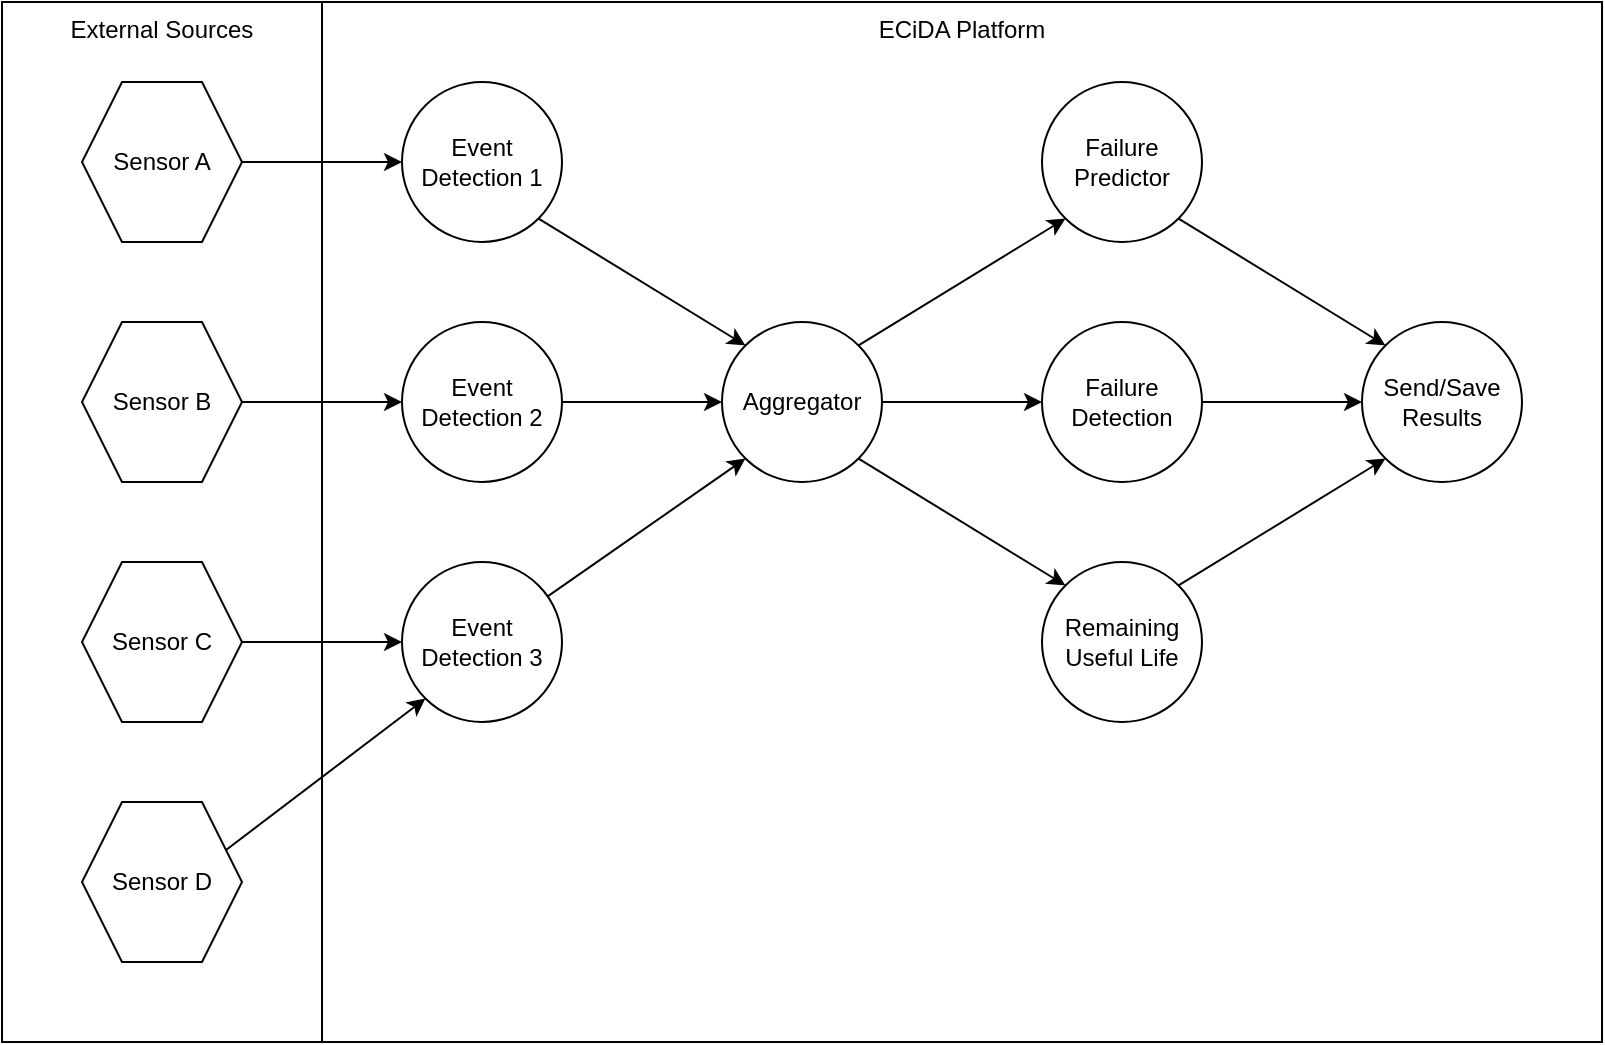 <mxfile version="14.5.1" type="device" pages="5"><diagram id="W7DQTM7HtAHlMGLzyPuZ" name="V1.0"><mxGraphModel dx="1422" dy="822" grid="0" gridSize="10" guides="1" tooltips="1" connect="1" arrows="1" fold="1" page="1" pageScale="1" pageWidth="4681" pageHeight="3300" math="0" shadow="0"><root><mxCell id="0"/><mxCell id="1" parent="0"/><mxCell id="szvrGGRfiwTnXJLn4ozU-38" value="ECiDA Platform" style="rounded=0;whiteSpace=wrap;html=1;fillColor=none;verticalAlign=top;" parent="1" vertex="1"><mxGeometry x="200" y="40" width="640" height="520" as="geometry"/></mxCell><mxCell id="szvrGGRfiwTnXJLn4ozU-15" style="edgeStyle=orthogonalEdgeStyle;rounded=0;orthogonalLoop=1;jettySize=auto;html=1;" parent="1" source="szvrGGRfiwTnXJLn4ozU-7" target="szvrGGRfiwTnXJLn4ozU-11" edge="1"><mxGeometry relative="1" as="geometry"/></mxCell><mxCell id="szvrGGRfiwTnXJLn4ozU-7" value="Sensor A" style="shape=hexagon;perimeter=hexagonPerimeter2;whiteSpace=wrap;html=1;fixedSize=1;" parent="1" vertex="1"><mxGeometry x="80" y="80" width="80" height="80" as="geometry"/></mxCell><mxCell id="szvrGGRfiwTnXJLn4ozU-16" style="edgeStyle=orthogonalEdgeStyle;rounded=0;orthogonalLoop=1;jettySize=auto;html=1;entryX=0;entryY=0.5;entryDx=0;entryDy=0;" parent="1" source="szvrGGRfiwTnXJLn4ozU-8" target="szvrGGRfiwTnXJLn4ozU-12" edge="1"><mxGeometry relative="1" as="geometry"/></mxCell><mxCell id="szvrGGRfiwTnXJLn4ozU-8" value="Sensor B" style="shape=hexagon;perimeter=hexagonPerimeter2;whiteSpace=wrap;html=1;fixedSize=1;" parent="1" vertex="1"><mxGeometry x="80" y="200" width="80" height="80" as="geometry"/></mxCell><mxCell id="szvrGGRfiwTnXJLn4ozU-17" style="edgeStyle=orthogonalEdgeStyle;rounded=0;orthogonalLoop=1;jettySize=auto;html=1;entryX=0;entryY=0.5;entryDx=0;entryDy=0;" parent="1" source="szvrGGRfiwTnXJLn4ozU-9" target="szvrGGRfiwTnXJLn4ozU-13" edge="1"><mxGeometry relative="1" as="geometry"/></mxCell><mxCell id="szvrGGRfiwTnXJLn4ozU-9" value="Sensor C" style="shape=hexagon;perimeter=hexagonPerimeter2;whiteSpace=wrap;html=1;fixedSize=1;" parent="1" vertex="1"><mxGeometry x="80" y="320" width="80" height="80" as="geometry"/></mxCell><mxCell id="szvrGGRfiwTnXJLn4ozU-31" style="edgeStyle=none;rounded=0;orthogonalLoop=1;jettySize=auto;html=1;exitX=1;exitY=0.25;exitDx=0;exitDy=0;entryX=0;entryY=1;entryDx=0;entryDy=0;" parent="1" source="szvrGGRfiwTnXJLn4ozU-10" target="szvrGGRfiwTnXJLn4ozU-13" edge="1"><mxGeometry relative="1" as="geometry"/></mxCell><mxCell id="szvrGGRfiwTnXJLn4ozU-10" value="Sensor D" style="shape=hexagon;perimeter=hexagonPerimeter2;whiteSpace=wrap;html=1;fixedSize=1;" parent="1" vertex="1"><mxGeometry x="80" y="440" width="80" height="80" as="geometry"/></mxCell><mxCell id="szvrGGRfiwTnXJLn4ozU-28" style="edgeStyle=none;rounded=0;orthogonalLoop=1;jettySize=auto;html=1;exitX=1;exitY=1;exitDx=0;exitDy=0;entryX=0;entryY=0;entryDx=0;entryDy=0;" parent="1" source="szvrGGRfiwTnXJLn4ozU-11" target="szvrGGRfiwTnXJLn4ozU-14" edge="1"><mxGeometry relative="1" as="geometry"/></mxCell><mxCell id="szvrGGRfiwTnXJLn4ozU-11" value="Event Detection 1" style="ellipse;whiteSpace=wrap;html=1;aspect=fixed;" parent="1" vertex="1"><mxGeometry x="240" y="80" width="80" height="80" as="geometry"/></mxCell><mxCell id="szvrGGRfiwTnXJLn4ozU-20" style="edgeStyle=orthogonalEdgeStyle;rounded=0;orthogonalLoop=1;jettySize=auto;html=1;" parent="1" source="szvrGGRfiwTnXJLn4ozU-12" target="szvrGGRfiwTnXJLn4ozU-14" edge="1"><mxGeometry relative="1" as="geometry"/></mxCell><mxCell id="szvrGGRfiwTnXJLn4ozU-12" value="Event Detection 2" style="ellipse;whiteSpace=wrap;html=1;aspect=fixed;" parent="1" vertex="1"><mxGeometry x="240" y="200" width="80" height="80" as="geometry"/></mxCell><mxCell id="szvrGGRfiwTnXJLn4ozU-19" style="rounded=0;orthogonalLoop=1;jettySize=auto;html=1;entryX=0;entryY=1;entryDx=0;entryDy=0;" parent="1" source="szvrGGRfiwTnXJLn4ozU-13" target="szvrGGRfiwTnXJLn4ozU-14" edge="1"><mxGeometry relative="1" as="geometry"/></mxCell><mxCell id="szvrGGRfiwTnXJLn4ozU-13" value="Event Detection 3" style="ellipse;whiteSpace=wrap;html=1;aspect=fixed;" parent="1" vertex="1"><mxGeometry x="240" y="320" width="80" height="80" as="geometry"/></mxCell><mxCell id="szvrGGRfiwTnXJLn4ozU-25" style="rounded=0;orthogonalLoop=1;jettySize=auto;html=1;exitX=1;exitY=0;exitDx=0;exitDy=0;entryX=0;entryY=1;entryDx=0;entryDy=0;" parent="1" source="szvrGGRfiwTnXJLn4ozU-14" target="szvrGGRfiwTnXJLn4ozU-22" edge="1"><mxGeometry relative="1" as="geometry"/></mxCell><mxCell id="szvrGGRfiwTnXJLn4ozU-29" style="edgeStyle=none;rounded=0;orthogonalLoop=1;jettySize=auto;html=1;exitX=1;exitY=0.5;exitDx=0;exitDy=0;entryX=0;entryY=0.5;entryDx=0;entryDy=0;" parent="1" source="szvrGGRfiwTnXJLn4ozU-14" target="szvrGGRfiwTnXJLn4ozU-23" edge="1"><mxGeometry relative="1" as="geometry"/></mxCell><mxCell id="szvrGGRfiwTnXJLn4ozU-30" style="edgeStyle=none;rounded=0;orthogonalLoop=1;jettySize=auto;html=1;exitX=1;exitY=1;exitDx=0;exitDy=0;entryX=0;entryY=0;entryDx=0;entryDy=0;" parent="1" source="szvrGGRfiwTnXJLn4ozU-14" target="szvrGGRfiwTnXJLn4ozU-24" edge="1"><mxGeometry relative="1" as="geometry"/></mxCell><mxCell id="szvrGGRfiwTnXJLn4ozU-14" value="Aggregator" style="ellipse;whiteSpace=wrap;html=1;aspect=fixed;" parent="1" vertex="1"><mxGeometry x="400" y="200" width="80" height="80" as="geometry"/></mxCell><mxCell id="szvrGGRfiwTnXJLn4ozU-33" style="edgeStyle=none;rounded=0;orthogonalLoop=1;jettySize=auto;html=1;exitX=1;exitY=1;exitDx=0;exitDy=0;entryX=0;entryY=0;entryDx=0;entryDy=0;" parent="1" source="szvrGGRfiwTnXJLn4ozU-22" target="szvrGGRfiwTnXJLn4ozU-32" edge="1"><mxGeometry relative="1" as="geometry"/></mxCell><mxCell id="szvrGGRfiwTnXJLn4ozU-22" value="Failure Predictor" style="ellipse;whiteSpace=wrap;html=1;aspect=fixed;" parent="1" vertex="1"><mxGeometry x="560" y="80" width="80" height="80" as="geometry"/></mxCell><mxCell id="szvrGGRfiwTnXJLn4ozU-34" style="edgeStyle=none;rounded=0;orthogonalLoop=1;jettySize=auto;html=1;exitX=1;exitY=0.5;exitDx=0;exitDy=0;entryX=0;entryY=0.5;entryDx=0;entryDy=0;" parent="1" source="szvrGGRfiwTnXJLn4ozU-23" target="szvrGGRfiwTnXJLn4ozU-32" edge="1"><mxGeometry relative="1" as="geometry"/></mxCell><mxCell id="szvrGGRfiwTnXJLn4ozU-23" value="Failure Detection" style="ellipse;whiteSpace=wrap;html=1;aspect=fixed;" parent="1" vertex="1"><mxGeometry x="560" y="200" width="80" height="80" as="geometry"/></mxCell><mxCell id="szvrGGRfiwTnXJLn4ozU-36" style="edgeStyle=none;rounded=0;orthogonalLoop=1;jettySize=auto;html=1;exitX=1;exitY=0;exitDx=0;exitDy=0;entryX=0;entryY=1;entryDx=0;entryDy=0;" parent="1" source="szvrGGRfiwTnXJLn4ozU-24" target="szvrGGRfiwTnXJLn4ozU-32" edge="1"><mxGeometry relative="1" as="geometry"/></mxCell><mxCell id="szvrGGRfiwTnXJLn4ozU-24" value="Remaining Useful Life" style="ellipse;whiteSpace=wrap;html=1;aspect=fixed;" parent="1" vertex="1"><mxGeometry x="560" y="320" width="80" height="80" as="geometry"/></mxCell><mxCell id="szvrGGRfiwTnXJLn4ozU-32" value="Send/Save Results" style="ellipse;whiteSpace=wrap;html=1;aspect=fixed;" parent="1" vertex="1"><mxGeometry x="720" y="200" width="80" height="80" as="geometry"/></mxCell><mxCell id="szvrGGRfiwTnXJLn4ozU-37" value="External Sources" style="rounded=0;whiteSpace=wrap;html=1;fillColor=none;verticalAlign=top;" parent="1" vertex="1"><mxGeometry x="40" y="40" width="160" height="520" as="geometry"/></mxCell></root></mxGraphModel></diagram><diagram name="V1.2" id="ktY3DnZPmUjKNilRQ6wo"><mxGraphModel dx="1422" dy="822" grid="0" gridSize="10" guides="1" tooltips="1" connect="1" arrows="1" fold="1" page="1" pageScale="1" pageWidth="4681" pageHeight="3300" math="0" shadow="0"><root><mxCell id="z_nOZ6U2AWRxVRv7rfnG-0"/><mxCell id="z_nOZ6U2AWRxVRv7rfnG-1" parent="z_nOZ6U2AWRxVRv7rfnG-0"/><mxCell id="z_nOZ6U2AWRxVRv7rfnG-2" style="edgeStyle=orthogonalEdgeStyle;rounded=0;orthogonalLoop=1;jettySize=auto;html=1;" parent="z_nOZ6U2AWRxVRv7rfnG-1" source="z_nOZ6U2AWRxVRv7rfnG-3" target="z_nOZ6U2AWRxVRv7rfnG-11" edge="1"><mxGeometry relative="1" as="geometry"/></mxCell><mxCell id="z_nOZ6U2AWRxVRv7rfnG-3" value="Sensor A" style="shape=hexagon;perimeter=hexagonPerimeter2;whiteSpace=wrap;html=1;fixedSize=1;" parent="z_nOZ6U2AWRxVRv7rfnG-1" vertex="1"><mxGeometry x="80" y="80" width="80" height="80" as="geometry"/></mxCell><mxCell id="z_nOZ6U2AWRxVRv7rfnG-4" style="edgeStyle=orthogonalEdgeStyle;rounded=0;orthogonalLoop=1;jettySize=auto;html=1;entryX=0;entryY=0.5;entryDx=0;entryDy=0;" parent="z_nOZ6U2AWRxVRv7rfnG-1" source="z_nOZ6U2AWRxVRv7rfnG-5" target="z_nOZ6U2AWRxVRv7rfnG-13" edge="1"><mxGeometry relative="1" as="geometry"/></mxCell><mxCell id="z_nOZ6U2AWRxVRv7rfnG-5" value="Sensor B" style="shape=hexagon;perimeter=hexagonPerimeter2;whiteSpace=wrap;html=1;fixedSize=1;" parent="z_nOZ6U2AWRxVRv7rfnG-1" vertex="1"><mxGeometry x="80" y="200" width="80" height="80" as="geometry"/></mxCell><mxCell id="z_nOZ6U2AWRxVRv7rfnG-6" style="edgeStyle=orthogonalEdgeStyle;rounded=0;orthogonalLoop=1;jettySize=auto;html=1;entryX=0;entryY=0.5;entryDx=0;entryDy=0;" parent="z_nOZ6U2AWRxVRv7rfnG-1" source="z_nOZ6U2AWRxVRv7rfnG-7" target="z_nOZ6U2AWRxVRv7rfnG-15" edge="1"><mxGeometry relative="1" as="geometry"/></mxCell><mxCell id="z_nOZ6U2AWRxVRv7rfnG-7" value="Sensor C" style="shape=hexagon;perimeter=hexagonPerimeter2;whiteSpace=wrap;html=1;fixedSize=1;" parent="z_nOZ6U2AWRxVRv7rfnG-1" vertex="1"><mxGeometry x="80" y="320" width="80" height="80" as="geometry"/></mxCell><mxCell id="z_nOZ6U2AWRxVRv7rfnG-8" style="edgeStyle=none;rounded=0;orthogonalLoop=1;jettySize=auto;html=1;exitX=1;exitY=0.25;exitDx=0;exitDy=0;entryX=0;entryY=1;entryDx=0;entryDy=0;" parent="z_nOZ6U2AWRxVRv7rfnG-1" source="z_nOZ6U2AWRxVRv7rfnG-9" target="z_nOZ6U2AWRxVRv7rfnG-15" edge="1"><mxGeometry relative="1" as="geometry"/></mxCell><mxCell id="z_nOZ6U2AWRxVRv7rfnG-9" value="Sensor D" style="shape=hexagon;perimeter=hexagonPerimeter2;whiteSpace=wrap;html=1;fixedSize=1;" parent="z_nOZ6U2AWRxVRv7rfnG-1" vertex="1"><mxGeometry x="80" y="440" width="80" height="80" as="geometry"/></mxCell><mxCell id="z_nOZ6U2AWRxVRv7rfnG-10" style="edgeStyle=none;rounded=0;orthogonalLoop=1;jettySize=auto;html=1;exitX=1;exitY=1;exitDx=0;exitDy=0;entryX=0;entryY=0;entryDx=0;entryDy=0;" parent="z_nOZ6U2AWRxVRv7rfnG-1" source="z_nOZ6U2AWRxVRv7rfnG-11" target="z_nOZ6U2AWRxVRv7rfnG-19" edge="1"><mxGeometry relative="1" as="geometry"/></mxCell><mxCell id="z_nOZ6U2AWRxVRv7rfnG-11" value="Event Capture" style="ellipse;whiteSpace=wrap;html=1;aspect=fixed;" parent="z_nOZ6U2AWRxVRv7rfnG-1" vertex="1"><mxGeometry x="240" y="80" width="80" height="80" as="geometry"/></mxCell><mxCell id="z_nOZ6U2AWRxVRv7rfnG-12" style="edgeStyle=orthogonalEdgeStyle;rounded=0;orthogonalLoop=1;jettySize=auto;html=1;" parent="z_nOZ6U2AWRxVRv7rfnG-1" source="z_nOZ6U2AWRxVRv7rfnG-13" target="z_nOZ6U2AWRxVRv7rfnG-19" edge="1"><mxGeometry relative="1" as="geometry"/></mxCell><mxCell id="z_nOZ6U2AWRxVRv7rfnG-13" value="Event Capture" style="ellipse;whiteSpace=wrap;html=1;aspect=fixed;" parent="z_nOZ6U2AWRxVRv7rfnG-1" vertex="1"><mxGeometry x="240" y="200" width="80" height="80" as="geometry"/></mxCell><mxCell id="z_nOZ6U2AWRxVRv7rfnG-14" style="rounded=0;orthogonalLoop=1;jettySize=auto;html=1;entryX=0;entryY=1;entryDx=0;entryDy=0;" parent="z_nOZ6U2AWRxVRv7rfnG-1" source="z_nOZ6U2AWRxVRv7rfnG-15" target="z_nOZ6U2AWRxVRv7rfnG-19" edge="1"><mxGeometry relative="1" as="geometry"/></mxCell><mxCell id="z_nOZ6U2AWRxVRv7rfnG-15" value="Event Capture" style="ellipse;whiteSpace=wrap;html=1;aspect=fixed;" parent="z_nOZ6U2AWRxVRv7rfnG-1" vertex="1"><mxGeometry x="240" y="320" width="80" height="80" as="geometry"/></mxCell><mxCell id="z_nOZ6U2AWRxVRv7rfnG-16" style="rounded=0;orthogonalLoop=1;jettySize=auto;html=1;exitX=1;exitY=0;exitDx=0;exitDy=0;entryX=0;entryY=1;entryDx=0;entryDy=0;" parent="z_nOZ6U2AWRxVRv7rfnG-1" source="z_nOZ6U2AWRxVRv7rfnG-19" target="z_nOZ6U2AWRxVRv7rfnG-21" edge="1"><mxGeometry relative="1" as="geometry"/></mxCell><mxCell id="z_nOZ6U2AWRxVRv7rfnG-17" style="edgeStyle=none;rounded=0;orthogonalLoop=1;jettySize=auto;html=1;exitX=1;exitY=0.5;exitDx=0;exitDy=0;entryX=0;entryY=0.5;entryDx=0;entryDy=0;" parent="z_nOZ6U2AWRxVRv7rfnG-1" source="z_nOZ6U2AWRxVRv7rfnG-19" target="z_nOZ6U2AWRxVRv7rfnG-23" edge="1"><mxGeometry relative="1" as="geometry"/></mxCell><mxCell id="z_nOZ6U2AWRxVRv7rfnG-18" style="edgeStyle=none;rounded=0;orthogonalLoop=1;jettySize=auto;html=1;exitX=1;exitY=1;exitDx=0;exitDy=0;entryX=0;entryY=0;entryDx=0;entryDy=0;" parent="z_nOZ6U2AWRxVRv7rfnG-1" source="z_nOZ6U2AWRxVRv7rfnG-19" target="z_nOZ6U2AWRxVRv7rfnG-25" edge="1"><mxGeometry relative="1" as="geometry"/></mxCell><mxCell id="z_nOZ6U2AWRxVRv7rfnG-19" value="Aggregator" style="ellipse;whiteSpace=wrap;html=1;aspect=fixed;" parent="z_nOZ6U2AWRxVRv7rfnG-1" vertex="1"><mxGeometry x="400" y="200" width="80" height="80" as="geometry"/></mxCell><mxCell id="z_nOZ6U2AWRxVRv7rfnG-20" style="edgeStyle=none;rounded=0;orthogonalLoop=1;jettySize=auto;html=1;exitX=1;exitY=1;exitDx=0;exitDy=0;entryX=0;entryY=0;entryDx=0;entryDy=0;" parent="z_nOZ6U2AWRxVRv7rfnG-1" source="z_nOZ6U2AWRxVRv7rfnG-21" target="z_nOZ6U2AWRxVRv7rfnG-26" edge="1"><mxGeometry relative="1" as="geometry"/></mxCell><mxCell id="z_nOZ6U2AWRxVRv7rfnG-21" value="Failure Predictor" style="ellipse;whiteSpace=wrap;html=1;aspect=fixed;" parent="z_nOZ6U2AWRxVRv7rfnG-1" vertex="1"><mxGeometry x="560" y="80" width="80" height="80" as="geometry"/></mxCell><mxCell id="z_nOZ6U2AWRxVRv7rfnG-22" style="edgeStyle=none;rounded=0;orthogonalLoop=1;jettySize=auto;html=1;exitX=1;exitY=0.5;exitDx=0;exitDy=0;entryX=0;entryY=0.5;entryDx=0;entryDy=0;" parent="z_nOZ6U2AWRxVRv7rfnG-1" source="z_nOZ6U2AWRxVRv7rfnG-23" target="z_nOZ6U2AWRxVRv7rfnG-26" edge="1"><mxGeometry relative="1" as="geometry"/></mxCell><mxCell id="z_nOZ6U2AWRxVRv7rfnG-23" value="Failure Detection" style="ellipse;whiteSpace=wrap;html=1;aspect=fixed;" parent="z_nOZ6U2AWRxVRv7rfnG-1" vertex="1"><mxGeometry x="560" y="200" width="80" height="80" as="geometry"/></mxCell><mxCell id="z_nOZ6U2AWRxVRv7rfnG-24" style="edgeStyle=none;rounded=0;orthogonalLoop=1;jettySize=auto;html=1;exitX=1;exitY=0;exitDx=0;exitDy=0;entryX=0;entryY=1;entryDx=0;entryDy=0;" parent="z_nOZ6U2AWRxVRv7rfnG-1" source="z_nOZ6U2AWRxVRv7rfnG-25" target="z_nOZ6U2AWRxVRv7rfnG-26" edge="1"><mxGeometry relative="1" as="geometry"/></mxCell><mxCell id="z_nOZ6U2AWRxVRv7rfnG-25" value="Remaining Useful Life" style="ellipse;whiteSpace=wrap;html=1;aspect=fixed;" parent="z_nOZ6U2AWRxVRv7rfnG-1" vertex="1"><mxGeometry x="560" y="320" width="80" height="80" as="geometry"/></mxCell><mxCell id="z_nOZ6U2AWRxVRv7rfnG-26" value="Send/Save Results" style="ellipse;whiteSpace=wrap;html=1;aspect=fixed;" parent="z_nOZ6U2AWRxVRv7rfnG-1" vertex="1"><mxGeometry x="720" y="200" width="80" height="80" as="geometry"/></mxCell><mxCell id="My4iNn5zh0ry-AoammOV-2" style="edgeStyle=orthogonalEdgeStyle;rounded=0;orthogonalLoop=1;jettySize=auto;html=1;entryX=0;entryY=0.5;entryDx=0;entryDy=0;exitX=0.5;exitY=1;exitDx=0;exitDy=0;" parent="z_nOZ6U2AWRxVRv7rfnG-1" source="z_nOZ6U2AWRxVRv7rfnG-27" target="My4iNn5zh0ry-AoammOV-3" edge="1"><mxGeometry relative="1" as="geometry"/></mxCell><mxCell id="z_nOZ6U2AWRxVRv7rfnG-27" value="External Sources" style="rounded=0;whiteSpace=wrap;html=1;fillColor=none;verticalAlign=top;" parent="z_nOZ6U2AWRxVRv7rfnG-1" vertex="1"><mxGeometry x="40" y="40" width="160" height="520" as="geometry"/></mxCell><mxCell id="z_nOZ6U2AWRxVRv7rfnG-28" value="Components in ECiDA Platform" style="rounded=0;whiteSpace=wrap;html=1;fillColor=none;verticalAlign=top;" parent="z_nOZ6U2AWRxVRv7rfnG-1" vertex="1"><mxGeometry x="200" y="40" width="640" height="520" as="geometry"/></mxCell><mxCell id="My4iNn5zh0ry-AoammOV-1" value="Batch Layer" style="rounded=0;whiteSpace=wrap;html=1;fillColor=none;verticalAlign=top;" parent="z_nOZ6U2AWRxVRv7rfnG-1" vertex="1"><mxGeometry x="200" y="560" width="640" height="160" as="geometry"/></mxCell><mxCell id="My4iNn5zh0ry-AoammOV-6" style="edgeStyle=orthogonalEdgeStyle;rounded=0;orthogonalLoop=1;jettySize=auto;html=1;exitX=1;exitY=0.5;exitDx=0;exitDy=0;entryX=0;entryY=0.5;entryDx=0;entryDy=0;" parent="z_nOZ6U2AWRxVRv7rfnG-1" source="My4iNn5zh0ry-AoammOV-3" target="My4iNn5zh0ry-AoammOV-4" edge="1"><mxGeometry relative="1" as="geometry"/></mxCell><mxCell id="My4iNn5zh0ry-AoammOV-3" value="Collect Data" style="ellipse;whiteSpace=wrap;html=1;aspect=fixed;fillColor=none;" parent="z_nOZ6U2AWRxVRv7rfnG-1" vertex="1"><mxGeometry x="240" y="600" width="80" height="80" as="geometry"/></mxCell><mxCell id="My4iNn5zh0ry-AoammOV-7" style="edgeStyle=orthogonalEdgeStyle;rounded=0;orthogonalLoop=1;jettySize=auto;html=1;entryX=0;entryY=0.5;entryDx=0;entryDy=0;" parent="z_nOZ6U2AWRxVRv7rfnG-1" source="My4iNn5zh0ry-AoammOV-4" target="My4iNn5zh0ry-AoammOV-5" edge="1"><mxGeometry relative="1" as="geometry"/></mxCell><mxCell id="My4iNn5zh0ry-AoammOV-4" value="Analyze Event" style="ellipse;whiteSpace=wrap;html=1;aspect=fixed;fillColor=none;" parent="z_nOZ6U2AWRxVRv7rfnG-1" vertex="1"><mxGeometry x="400" y="600" width="80" height="80" as="geometry"/></mxCell><mxCell id="My4iNn5zh0ry-AoammOV-5" value="Update Streaming Pipeline" style="ellipse;whiteSpace=wrap;html=1;aspect=fixed;fillColor=none;" parent="z_nOZ6U2AWRxVRv7rfnG-1" vertex="1"><mxGeometry x="560" y="600" width="80" height="80" as="geometry"/></mxCell></root></mxGraphModel></diagram><diagram name="V2.0" id="RTOshT8s_-PJdqOEebrc"><mxGraphModel dx="1422" dy="822" grid="0" gridSize="10" guides="1" tooltips="1" connect="1" arrows="1" fold="1" page="1" pageScale="1" pageWidth="4681" pageHeight="3300" math="0" shadow="0"><root><mxCell id="CO5I-JeHQ2ONQKej4Hxi-0"/><mxCell id="CO5I-JeHQ2ONQKej4Hxi-1" parent="CO5I-JeHQ2ONQKej4Hxi-0"/><mxCell id="CO5I-JeHQ2ONQKej4Hxi-28" value="ECiDA Platform" style="rounded=0;whiteSpace=wrap;html=1;fillColor=none;verticalAlign=top;" parent="CO5I-JeHQ2ONQKej4Hxi-1" vertex="1"><mxGeometry x="200" y="40" width="610" height="370" as="geometry"/></mxCell><mxCell id="CO5I-JeHQ2ONQKej4Hxi-27" value="External Sources" style="rounded=0;whiteSpace=wrap;html=1;fillColor=none;verticalAlign=top;" parent="CO5I-JeHQ2ONQKej4Hxi-1" vertex="1"><mxGeometry x="70" y="40" width="130" height="370" as="geometry"/></mxCell><mxCell id="CO5I-JeHQ2ONQKej4Hxi-2" style="edgeStyle=orthogonalEdgeStyle;rounded=0;orthogonalLoop=1;jettySize=auto;html=1;" parent="CO5I-JeHQ2ONQKej4Hxi-1" source="CO5I-JeHQ2ONQKej4Hxi-3" target="CO5I-JeHQ2ONQKej4Hxi-11" edge="1"><mxGeometry relative="1" as="geometry"/></mxCell><mxCell id="CO5I-JeHQ2ONQKej4Hxi-3" value="Sensor 1" style="shape=hexagon;perimeter=hexagonPerimeter2;whiteSpace=wrap;html=1;fixedSize=1;" parent="CO5I-JeHQ2ONQKej4Hxi-1" vertex="1"><mxGeometry x="80" y="90" width="80" height="60" as="geometry"/></mxCell><mxCell id="CO5I-JeHQ2ONQKej4Hxi-4" style="rounded=0;orthogonalLoop=1;jettySize=auto;html=1;entryX=0;entryY=0.5;entryDx=0;entryDy=0;exitX=1;exitY=0.75;exitDx=0;exitDy=0;" parent="CO5I-JeHQ2ONQKej4Hxi-1" source="CO5I-JeHQ2ONQKej4Hxi-5" target="CO5I-JeHQ2ONQKej4Hxi-13" edge="1"><mxGeometry relative="1" as="geometry"/></mxCell><mxCell id="CO5I-JeHQ2ONQKej4Hxi-5" value="Sensor 2" style="shape=hexagon;perimeter=hexagonPerimeter2;whiteSpace=wrap;html=1;fixedSize=1;" parent="CO5I-JeHQ2ONQKej4Hxi-1" vertex="1"><mxGeometry x="80" y="170" width="80" height="60" as="geometry"/></mxCell><mxCell id="CO5I-JeHQ2ONQKej4Hxi-6" style="rounded=0;orthogonalLoop=1;jettySize=auto;html=1;entryX=0;entryY=0;entryDx=0;entryDy=0;exitX=1;exitY=0.75;exitDx=0;exitDy=0;" parent="CO5I-JeHQ2ONQKej4Hxi-1" source="CO5I-JeHQ2ONQKej4Hxi-7" target="CO5I-JeHQ2ONQKej4Hxi-15" edge="1"><mxGeometry relative="1" as="geometry"/></mxCell><mxCell id="CO5I-JeHQ2ONQKej4Hxi-7" value="Sensor 3" style="shape=hexagon;perimeter=hexagonPerimeter2;whiteSpace=wrap;html=1;fixedSize=1;" parent="CO5I-JeHQ2ONQKej4Hxi-1" vertex="1"><mxGeometry x="80" y="250" width="80" height="60" as="geometry"/></mxCell><mxCell id="CO5I-JeHQ2ONQKej4Hxi-8" style="edgeStyle=none;rounded=0;orthogonalLoop=1;jettySize=auto;html=1;exitX=1;exitY=0.5;exitDx=0;exitDy=0;entryX=0;entryY=0.5;entryDx=0;entryDy=0;" parent="CO5I-JeHQ2ONQKej4Hxi-1" source="CO5I-JeHQ2ONQKej4Hxi-9" target="CO5I-JeHQ2ONQKej4Hxi-15" edge="1"><mxGeometry relative="1" as="geometry"/></mxCell><mxCell id="CO5I-JeHQ2ONQKej4Hxi-9" value="Sensor 4" style="shape=hexagon;perimeter=hexagonPerimeter2;whiteSpace=wrap;html=1;fixedSize=1;" parent="CO5I-JeHQ2ONQKej4Hxi-1" vertex="1"><mxGeometry x="80" y="330" width="80" height="60" as="geometry"/></mxCell><mxCell id="CO5I-JeHQ2ONQKej4Hxi-10" style="edgeStyle=none;rounded=0;orthogonalLoop=1;jettySize=auto;html=1;exitX=1;exitY=1;exitDx=0;exitDy=0;entryX=0;entryY=0;entryDx=0;entryDy=0;" parent="CO5I-JeHQ2ONQKej4Hxi-1" source="CO5I-JeHQ2ONQKej4Hxi-11" target="CO5I-JeHQ2ONQKej4Hxi-19" edge="1"><mxGeometry relative="1" as="geometry"/></mxCell><mxCell id="CO5I-JeHQ2ONQKej4Hxi-11" value="Event Detection&amp;nbsp;&lt;span title=&quot;Greek-language text&quot; lang=&quot;el&quot;&gt;α&lt;/span&gt;" style="ellipse;whiteSpace=wrap;html=1;aspect=fixed;" parent="CO5I-JeHQ2ONQKej4Hxi-1" vertex="1"><mxGeometry x="240" y="80" width="80" height="80" as="geometry"/></mxCell><mxCell id="CO5I-JeHQ2ONQKej4Hxi-12" style="edgeStyle=orthogonalEdgeStyle;rounded=0;orthogonalLoop=1;jettySize=auto;html=1;" parent="CO5I-JeHQ2ONQKej4Hxi-1" source="CO5I-JeHQ2ONQKej4Hxi-13" target="CO5I-JeHQ2ONQKej4Hxi-19" edge="1"><mxGeometry relative="1" as="geometry"/></mxCell><mxCell id="CO5I-JeHQ2ONQKej4Hxi-13" value="Event Detection&amp;nbsp;&lt;span title=&quot;Greek-language text&quot; lang=&quot;el&quot;&gt;β&lt;/span&gt;" style="ellipse;whiteSpace=wrap;html=1;aspect=fixed;" parent="CO5I-JeHQ2ONQKej4Hxi-1" vertex="1"><mxGeometry x="240" y="200" width="80" height="80" as="geometry"/></mxCell><mxCell id="CO5I-JeHQ2ONQKej4Hxi-14" style="rounded=0;orthogonalLoop=1;jettySize=auto;html=1;entryX=0;entryY=1;entryDx=0;entryDy=0;" parent="CO5I-JeHQ2ONQKej4Hxi-1" source="CO5I-JeHQ2ONQKej4Hxi-15" target="CO5I-JeHQ2ONQKej4Hxi-19" edge="1"><mxGeometry relative="1" as="geometry"/></mxCell><mxCell id="CO5I-JeHQ2ONQKej4Hxi-15" value="Event Detection&amp;nbsp;&lt;span title=&quot;Greek-language text&quot; lang=&quot;el&quot;&gt;γ&lt;/span&gt;" style="ellipse;whiteSpace=wrap;html=1;aspect=fixed;" parent="CO5I-JeHQ2ONQKej4Hxi-1" vertex="1"><mxGeometry x="240" y="320" width="80" height="80" as="geometry"/></mxCell><mxCell id="CO5I-JeHQ2ONQKej4Hxi-16" style="rounded=0;orthogonalLoop=1;jettySize=auto;html=1;exitX=1;exitY=0;exitDx=0;exitDy=0;entryX=0;entryY=1;entryDx=0;entryDy=0;" parent="CO5I-JeHQ2ONQKej4Hxi-1" source="CO5I-JeHQ2ONQKej4Hxi-19" target="CO5I-JeHQ2ONQKej4Hxi-21" edge="1"><mxGeometry relative="1" as="geometry"/></mxCell><mxCell id="CO5I-JeHQ2ONQKej4Hxi-17" style="edgeStyle=none;rounded=0;orthogonalLoop=1;jettySize=auto;html=1;exitX=1;exitY=0.5;exitDx=0;exitDy=0;entryX=0;entryY=0.5;entryDx=0;entryDy=0;" parent="CO5I-JeHQ2ONQKej4Hxi-1" source="CO5I-JeHQ2ONQKej4Hxi-19" target="CO5I-JeHQ2ONQKej4Hxi-23" edge="1"><mxGeometry relative="1" as="geometry"/></mxCell><mxCell id="CO5I-JeHQ2ONQKej4Hxi-18" style="edgeStyle=none;rounded=0;orthogonalLoop=1;jettySize=auto;html=1;exitX=1;exitY=1;exitDx=0;exitDy=0;entryX=0;entryY=0;entryDx=0;entryDy=0;" parent="CO5I-JeHQ2ONQKej4Hxi-1" source="CO5I-JeHQ2ONQKej4Hxi-19" target="CO5I-JeHQ2ONQKej4Hxi-25" edge="1"><mxGeometry relative="1" as="geometry"/></mxCell><mxCell id="CO5I-JeHQ2ONQKej4Hxi-19" value="Aggregator" style="ellipse;whiteSpace=wrap;html=1;aspect=fixed;" parent="CO5I-JeHQ2ONQKej4Hxi-1" vertex="1"><mxGeometry x="400" y="200" width="80" height="80" as="geometry"/></mxCell><mxCell id="CO5I-JeHQ2ONQKej4Hxi-20" style="edgeStyle=none;rounded=0;orthogonalLoop=1;jettySize=auto;html=1;exitX=1;exitY=1;exitDx=0;exitDy=0;entryX=0;entryY=0;entryDx=0;entryDy=0;" parent="CO5I-JeHQ2ONQKej4Hxi-1" source="CO5I-JeHQ2ONQKej4Hxi-21" target="CO5I-JeHQ2ONQKej4Hxi-26" edge="1"><mxGeometry relative="1" as="geometry"/></mxCell><mxCell id="CO5I-JeHQ2ONQKej4Hxi-21" value="Failure Predictor" style="ellipse;whiteSpace=wrap;html=1;aspect=fixed;" parent="CO5I-JeHQ2ONQKej4Hxi-1" vertex="1"><mxGeometry x="560" y="80" width="80" height="80" as="geometry"/></mxCell><mxCell id="CO5I-JeHQ2ONQKej4Hxi-22" style="edgeStyle=none;rounded=0;orthogonalLoop=1;jettySize=auto;html=1;exitX=1;exitY=0.5;exitDx=0;exitDy=0;entryX=0;entryY=0.5;entryDx=0;entryDy=0;" parent="CO5I-JeHQ2ONQKej4Hxi-1" source="CO5I-JeHQ2ONQKej4Hxi-23" target="CO5I-JeHQ2ONQKej4Hxi-26" edge="1"><mxGeometry relative="1" as="geometry"/></mxCell><mxCell id="CO5I-JeHQ2ONQKej4Hxi-23" value="Failure Detection" style="ellipse;whiteSpace=wrap;html=1;aspect=fixed;" parent="CO5I-JeHQ2ONQKej4Hxi-1" vertex="1"><mxGeometry x="560" y="200" width="80" height="80" as="geometry"/></mxCell><mxCell id="CO5I-JeHQ2ONQKej4Hxi-24" style="edgeStyle=none;rounded=0;orthogonalLoop=1;jettySize=auto;html=1;exitX=1;exitY=0;exitDx=0;exitDy=0;entryX=0;entryY=1;entryDx=0;entryDy=0;" parent="CO5I-JeHQ2ONQKej4Hxi-1" source="CO5I-JeHQ2ONQKej4Hxi-25" target="CO5I-JeHQ2ONQKej4Hxi-26" edge="1"><mxGeometry relative="1" as="geometry"/></mxCell><mxCell id="CO5I-JeHQ2ONQKej4Hxi-25" value="Remaining Useful Life" style="ellipse;whiteSpace=wrap;html=1;aspect=fixed;" parent="CO5I-JeHQ2ONQKej4Hxi-1" vertex="1"><mxGeometry x="560" y="320" width="80" height="80" as="geometry"/></mxCell><mxCell id="CO5I-JeHQ2ONQKej4Hxi-26" value="Send/Save Results" style="ellipse;whiteSpace=wrap;html=1;aspect=fixed;" parent="CO5I-JeHQ2ONQKej4Hxi-1" vertex="1"><mxGeometry x="720" y="200" width="80" height="80" as="geometry"/></mxCell></root></mxGraphModel></diagram><diagram name="V3.0" id="bXH8XQHg1aTRu6E2_d0s"><mxGraphModel dx="2844" dy="1644" grid="1" gridSize="10" guides="1" tooltips="1" connect="1" arrows="1" fold="1" page="1" pageScale="1" pageWidth="1600" pageHeight="900" math="0" shadow="0"><root><mxCell id="uVrafoH906MpfW2YPLeW-0"/><mxCell id="uVrafoH906MpfW2YPLeW-1" parent="uVrafoH906MpfW2YPLeW-0"/><mxCell id="uVrafoH906MpfW2YPLeW-3" value="External Sources" style="rounded=0;whiteSpace=wrap;html=1;fillColor=none;verticalAlign=top;" vertex="1" parent="uVrafoH906MpfW2YPLeW-1"><mxGeometry width="130" height="410" as="geometry"/></mxCell><mxCell id="uVrafoH906MpfW2YPLeW-2" value="ECiDA Platform" style="rounded=0;whiteSpace=wrap;html=1;fillColor=none;verticalAlign=top;" vertex="1" parent="uVrafoH906MpfW2YPLeW-1"><mxGeometry x="130" width="610" height="410" as="geometry"/></mxCell><mxCell id="uVrafoH906MpfW2YPLeW-4" style="edgeStyle=orthogonalEdgeStyle;rounded=0;orthogonalLoop=1;jettySize=auto;html=1;" edge="1" parent="uVrafoH906MpfW2YPLeW-1" source="uVrafoH906MpfW2YPLeW-5" target="uVrafoH906MpfW2YPLeW-13"><mxGeometry relative="1" as="geometry"/></mxCell><mxCell id="uVrafoH906MpfW2YPLeW-6" style="rounded=0;orthogonalLoop=1;jettySize=auto;html=1;entryX=0;entryY=0.5;entryDx=0;entryDy=0;exitX=1;exitY=0.75;exitDx=0;exitDy=0;" edge="1" parent="uVrafoH906MpfW2YPLeW-1" source="XtM-NLdqTaSjn0WKUO1I-6" target="uVrafoH906MpfW2YPLeW-15"><mxGeometry relative="1" as="geometry"><mxPoint x="82" y="212" as="sourcePoint"/></mxGeometry></mxCell><mxCell id="uVrafoH906MpfW2YPLeW-8" style="rounded=0;orthogonalLoop=1;jettySize=auto;html=1;entryX=0;entryY=0;entryDx=0;entryDy=0;exitX=1;exitY=0.75;exitDx=0;exitDy=0;" edge="1" parent="uVrafoH906MpfW2YPLeW-1" source="XtM-NLdqTaSjn0WKUO1I-11" target="uVrafoH906MpfW2YPLeW-17"><mxGeometry relative="1" as="geometry"><mxPoint x="90" y="280.0" as="sourcePoint"/></mxGeometry></mxCell><mxCell id="uVrafoH906MpfW2YPLeW-10" style="edgeStyle=none;rounded=0;orthogonalLoop=1;jettySize=auto;html=1;exitX=1;exitY=0.5;exitDx=0;exitDy=0;entryX=0;entryY=0.5;entryDx=0;entryDy=0;" edge="1" parent="uVrafoH906MpfW2YPLeW-1" target="uVrafoH906MpfW2YPLeW-17"><mxGeometry relative="1" as="geometry"><mxPoint x="90" y="360" as="sourcePoint"/></mxGeometry></mxCell><mxCell id="uVrafoH906MpfW2YPLeW-12" style="edgeStyle=none;rounded=0;orthogonalLoop=1;jettySize=auto;html=1;exitX=1;exitY=1;exitDx=0;exitDy=0;entryX=0;entryY=0;entryDx=0;entryDy=0;" edge="1" parent="uVrafoH906MpfW2YPLeW-1" source="uVrafoH906MpfW2YPLeW-13" target="uVrafoH906MpfW2YPLeW-21"><mxGeometry relative="1" as="geometry"/></mxCell><mxCell id="uVrafoH906MpfW2YPLeW-13" value="Heat detector" style="ellipse;whiteSpace=wrap;html=1;aspect=fixed;" vertex="1" parent="uVrafoH906MpfW2YPLeW-1"><mxGeometry x="170" y="80" width="80" height="80" as="geometry"/></mxCell><mxCell id="uVrafoH906MpfW2YPLeW-14" style="edgeStyle=orthogonalEdgeStyle;rounded=0;orthogonalLoop=1;jettySize=auto;html=1;" edge="1" parent="uVrafoH906MpfW2YPLeW-1" source="uVrafoH906MpfW2YPLeW-15" target="uVrafoH906MpfW2YPLeW-21"><mxGeometry relative="1" as="geometry"/></mxCell><mxCell id="uVrafoH906MpfW2YPLeW-15" value="Leakage Detector" style="ellipse;whiteSpace=wrap;html=1;aspect=fixed;" vertex="1" parent="uVrafoH906MpfW2YPLeW-1"><mxGeometry x="170" y="200" width="80" height="80" as="geometry"/></mxCell><mxCell id="uVrafoH906MpfW2YPLeW-16" style="rounded=0;orthogonalLoop=1;jettySize=auto;html=1;entryX=0;entryY=1;entryDx=0;entryDy=0;" edge="1" parent="uVrafoH906MpfW2YPLeW-1" source="uVrafoH906MpfW2YPLeW-17" target="uVrafoH906MpfW2YPLeW-21"><mxGeometry relative="1" as="geometry"/></mxCell><mxCell id="uVrafoH906MpfW2YPLeW-17" value="Malfunction Detector" style="ellipse;whiteSpace=wrap;html=1;aspect=fixed;" vertex="1" parent="uVrafoH906MpfW2YPLeW-1"><mxGeometry x="170" y="320" width="80" height="80" as="geometry"/></mxCell><mxCell id="uVrafoH906MpfW2YPLeW-18" style="rounded=0;orthogonalLoop=1;jettySize=auto;html=1;exitX=1;exitY=0;exitDx=0;exitDy=0;entryX=0;entryY=1;entryDx=0;entryDy=0;" edge="1" parent="uVrafoH906MpfW2YPLeW-1" source="uVrafoH906MpfW2YPLeW-21" target="uVrafoH906MpfW2YPLeW-23"><mxGeometry relative="1" as="geometry"/></mxCell><mxCell id="uVrafoH906MpfW2YPLeW-19" style="edgeStyle=none;rounded=0;orthogonalLoop=1;jettySize=auto;html=1;exitX=1;exitY=0.5;exitDx=0;exitDy=0;entryX=0;entryY=0.5;entryDx=0;entryDy=0;" edge="1" parent="uVrafoH906MpfW2YPLeW-1" source="uVrafoH906MpfW2YPLeW-21" target="uVrafoH906MpfW2YPLeW-25"><mxGeometry relative="1" as="geometry"/></mxCell><mxCell id="uVrafoH906MpfW2YPLeW-20" style="edgeStyle=none;rounded=0;orthogonalLoop=1;jettySize=auto;html=1;exitX=1;exitY=1;exitDx=0;exitDy=0;entryX=0;entryY=0;entryDx=0;entryDy=0;" edge="1" parent="uVrafoH906MpfW2YPLeW-1" source="uVrafoH906MpfW2YPLeW-21" target="uVrafoH906MpfW2YPLeW-27"><mxGeometry relative="1" as="geometry"/></mxCell><mxCell id="uVrafoH906MpfW2YPLeW-21" value="Aggregator" style="ellipse;whiteSpace=wrap;html=1;aspect=fixed;" vertex="1" parent="uVrafoH906MpfW2YPLeW-1"><mxGeometry x="330" y="200" width="80" height="80" as="geometry"/></mxCell><mxCell id="uVrafoH906MpfW2YPLeW-22" style="edgeStyle=none;rounded=0;orthogonalLoop=1;jettySize=auto;html=1;exitX=1;exitY=1;exitDx=0;exitDy=0;entryX=0;entryY=0;entryDx=0;entryDy=0;" edge="1" parent="uVrafoH906MpfW2YPLeW-1" source="uVrafoH906MpfW2YPLeW-23" target="uVrafoH906MpfW2YPLeW-28"><mxGeometry relative="1" as="geometry"/></mxCell><mxCell id="uVrafoH906MpfW2YPLeW-23" value="Failure Predictor" style="ellipse;whiteSpace=wrap;html=1;aspect=fixed;" vertex="1" parent="uVrafoH906MpfW2YPLeW-1"><mxGeometry x="490" y="80" width="80" height="80" as="geometry"/></mxCell><mxCell id="uVrafoH906MpfW2YPLeW-24" style="edgeStyle=none;rounded=0;orthogonalLoop=1;jettySize=auto;html=1;exitX=1;exitY=0.5;exitDx=0;exitDy=0;entryX=0;entryY=0.5;entryDx=0;entryDy=0;" edge="1" parent="uVrafoH906MpfW2YPLeW-1" source="uVrafoH906MpfW2YPLeW-25" target="uVrafoH906MpfW2YPLeW-28"><mxGeometry relative="1" as="geometry"/></mxCell><mxCell id="uVrafoH906MpfW2YPLeW-25" value="Failure Detection" style="ellipse;whiteSpace=wrap;html=1;aspect=fixed;" vertex="1" parent="uVrafoH906MpfW2YPLeW-1"><mxGeometry x="490" y="200" width="80" height="80" as="geometry"/></mxCell><mxCell id="uVrafoH906MpfW2YPLeW-26" style="edgeStyle=none;rounded=0;orthogonalLoop=1;jettySize=auto;html=1;exitX=1;exitY=0;exitDx=0;exitDy=0;entryX=0;entryY=1;entryDx=0;entryDy=0;" edge="1" parent="uVrafoH906MpfW2YPLeW-1" source="uVrafoH906MpfW2YPLeW-27" target="uVrafoH906MpfW2YPLeW-28"><mxGeometry relative="1" as="geometry"/></mxCell><mxCell id="uVrafoH906MpfW2YPLeW-27" value="Remaining Useful Life" style="ellipse;whiteSpace=wrap;html=1;aspect=fixed;" vertex="1" parent="uVrafoH906MpfW2YPLeW-1"><mxGeometry x="490" y="320" width="80" height="80" as="geometry"/></mxCell><mxCell id="uVrafoH906MpfW2YPLeW-28" value="Send/Save Results" style="ellipse;whiteSpace=wrap;html=1;aspect=fixed;" vertex="1" parent="uVrafoH906MpfW2YPLeW-1"><mxGeometry x="650" y="200" width="80" height="80" as="geometry"/></mxCell><mxCell id="uVrafoH906MpfW2YPLeW-29" value="" style="endArrow=none;dashed=1;html=1;" edge="1" parent="uVrafoH906MpfW2YPLeW-1"><mxGeometry width="50" height="50" relative="1" as="geometry"><mxPoint x="290" y="410" as="sourcePoint"/><mxPoint x="290" y="40" as="targetPoint"/></mxGeometry></mxCell><mxCell id="uVrafoH906MpfW2YPLeW-30" value="" style="endArrow=none;dashed=1;html=1;" edge="1" parent="uVrafoH906MpfW2YPLeW-1"><mxGeometry width="50" height="50" relative="1" as="geometry"><mxPoint x="450" y="410" as="sourcePoint"/><mxPoint x="450" y="40" as="targetPoint"/></mxGeometry></mxCell><mxCell id="uVrafoH906MpfW2YPLeW-31" value="" style="endArrow=none;dashed=1;html=1;" edge="1" parent="uVrafoH906MpfW2YPLeW-1"><mxGeometry width="50" height="50" relative="1" as="geometry"><mxPoint x="610" y="410" as="sourcePoint"/><mxPoint x="610" y="40" as="targetPoint"/></mxGeometry></mxCell><mxCell id="uVrafoH906MpfW2YPLeW-34" value="Event Detection" style="text;html=1;strokeColor=none;fillColor=none;align=center;verticalAlign=middle;whiteSpace=wrap;rounded=0;" vertex="1" parent="uVrafoH906MpfW2YPLeW-1"><mxGeometry x="130" y="40" width="160" height="20" as="geometry"/></mxCell><mxCell id="uVrafoH906MpfW2YPLeW-35" value="Aggregator" style="text;html=1;strokeColor=none;fillColor=none;align=center;verticalAlign=middle;whiteSpace=wrap;rounded=0;" vertex="1" parent="uVrafoH906MpfW2YPLeW-1"><mxGeometry x="290" y="40" width="160" height="20" as="geometry"/></mxCell><mxCell id="uVrafoH906MpfW2YPLeW-36" value="Applications" style="text;html=1;strokeColor=none;fillColor=none;align=center;verticalAlign=middle;whiteSpace=wrap;rounded=0;" vertex="1" parent="uVrafoH906MpfW2YPLeW-1"><mxGeometry x="450" y="40" width="160" height="20" as="geometry"/></mxCell><mxCell id="uVrafoH906MpfW2YPLeW-37" value="End Point" style="text;html=1;strokeColor=none;fillColor=none;align=center;verticalAlign=middle;whiteSpace=wrap;rounded=0;" vertex="1" parent="uVrafoH906MpfW2YPLeW-1"><mxGeometry x="610" y="40" width="130" height="20" as="geometry"/></mxCell><mxCell id="XtM-NLdqTaSjn0WKUO1I-3" value="" style="group" vertex="1" connectable="0" parent="uVrafoH906MpfW2YPLeW-1"><mxGeometry x="20" y="160" width="90" height="70" as="geometry"/></mxCell><mxCell id="XtM-NLdqTaSjn0WKUO1I-6" value="Presure Sensor" style="shape=hexagon;perimeter=hexagonPerimeter2;whiteSpace=wrap;html=1;fixedSize=1;" vertex="1" parent="XtM-NLdqTaSjn0WKUO1I-3"><mxGeometry x="10" y="10" width="80" height="60" as="geometry"/></mxCell><mxCell id="XtM-NLdqTaSjn0WKUO1I-8" value="" style="group" vertex="1" connectable="0" parent="uVrafoH906MpfW2YPLeW-1"><mxGeometry x="20" y="240" width="90" height="70" as="geometry"/></mxCell><mxCell id="XtM-NLdqTaSjn0WKUO1I-11" value="Vibration Sensor" style="shape=hexagon;perimeter=hexagonPerimeter2;whiteSpace=wrap;html=1;fixedSize=1;" vertex="1" parent="XtM-NLdqTaSjn0WKUO1I-8"><mxGeometry x="10" y="10" width="80" height="60" as="geometry"/></mxCell><mxCell id="XtM-NLdqTaSjn0WKUO1I-12" value="" style="group" vertex="1" connectable="0" parent="uVrafoH906MpfW2YPLeW-1"><mxGeometry x="20" y="320" width="90" height="70" as="geometry"/></mxCell><mxCell id="XtM-NLdqTaSjn0WKUO1I-15" value="Sound Level Sensor" style="shape=hexagon;perimeter=hexagonPerimeter2;whiteSpace=wrap;html=1;fixedSize=1;" vertex="1" parent="XtM-NLdqTaSjn0WKUO1I-12"><mxGeometry x="10" y="10" width="80" height="60" as="geometry"/></mxCell><mxCell id="XtM-NLdqTaSjn0WKUO1I-16" value="" style="edgeStyle=orthogonalEdgeStyle;rounded=0;orthogonalLoop=1;jettySize=auto;html=1;strokeColor=#000000;" edge="1" parent="uVrafoH906MpfW2YPLeW-1" target="uVrafoH906MpfW2YPLeW-17"><mxGeometry relative="1" as="geometry"><mxPoint x="110" y="360" as="sourcePoint"/></mxGeometry></mxCell><mxCell id="uVrafoH906MpfW2YPLeW-5" value="Thermometer" style="shape=hexagon;perimeter=hexagonPerimeter2;whiteSpace=wrap;html=1;fixedSize=1;" vertex="1" parent="uVrafoH906MpfW2YPLeW-1"><mxGeometry x="30" y="90" width="80" height="60" as="geometry"/></mxCell></root></mxGraphModel></diagram><diagram name="V3.1" id="xBUhcibFNhRdtC8UPh_9"><mxGraphModel dx="1422" dy="822" grid="1" gridSize="10" guides="1" tooltips="1" connect="1" arrows="1" fold="1" page="1" pageScale="1" pageWidth="1600" pageHeight="900" math="0" shadow="0"><root><mxCell id="7pjMWDmvozEW5IZuCvRy-0"/><mxCell id="7pjMWDmvozEW5IZuCvRy-1" parent="7pjMWDmvozEW5IZuCvRy-0"/><mxCell id="7pjMWDmvozEW5IZuCvRy-2" value="External Sources" style="rounded=0;whiteSpace=wrap;html=1;fillColor=none;verticalAlign=top;" vertex="1" parent="7pjMWDmvozEW5IZuCvRy-1"><mxGeometry width="130" height="410" as="geometry"/></mxCell><mxCell id="7pjMWDmvozEW5IZuCvRy-3" value="ECiDA Platform" style="rounded=0;whiteSpace=wrap;html=1;fillColor=none;verticalAlign=top;" vertex="1" parent="7pjMWDmvozEW5IZuCvRy-1"><mxGeometry x="130" width="610" height="410" as="geometry"/></mxCell><mxCell id="7pjMWDmvozEW5IZuCvRy-4" style="edgeStyle=orthogonalEdgeStyle;rounded=0;orthogonalLoop=1;jettySize=auto;html=1;" edge="1" parent="7pjMWDmvozEW5IZuCvRy-1" source="7pjMWDmvozEW5IZuCvRy-35" target="7pjMWDmvozEW5IZuCvRy-9"><mxGeometry relative="1" as="geometry"/></mxCell><mxCell id="7pjMWDmvozEW5IZuCvRy-5" style="rounded=0;orthogonalLoop=1;jettySize=auto;html=1;entryX=0;entryY=0.5;entryDx=0;entryDy=0;exitX=1;exitY=0.75;exitDx=0;exitDy=0;" edge="1" parent="7pjMWDmvozEW5IZuCvRy-1" source="7pjMWDmvozEW5IZuCvRy-39" target="7pjMWDmvozEW5IZuCvRy-11"><mxGeometry relative="1" as="geometry"><mxPoint x="82" y="212" as="sourcePoint"/></mxGeometry></mxCell><mxCell id="7pjMWDmvozEW5IZuCvRy-6" style="rounded=0;orthogonalLoop=1;jettySize=auto;html=1;entryX=0;entryY=0;entryDx=0;entryDy=0;exitX=1;exitY=0.75;exitDx=0;exitDy=0;" edge="1" parent="7pjMWDmvozEW5IZuCvRy-1" source="7pjMWDmvozEW5IZuCvRy-43" target="7pjMWDmvozEW5IZuCvRy-13"><mxGeometry relative="1" as="geometry"><mxPoint x="90" y="280.0" as="sourcePoint"/></mxGeometry></mxCell><mxCell id="7pjMWDmvozEW5IZuCvRy-7" style="edgeStyle=none;rounded=0;orthogonalLoop=1;jettySize=auto;html=1;exitX=1;exitY=0.5;exitDx=0;exitDy=0;entryX=0;entryY=0.5;entryDx=0;entryDy=0;" edge="1" parent="7pjMWDmvozEW5IZuCvRy-1" target="7pjMWDmvozEW5IZuCvRy-13"><mxGeometry relative="1" as="geometry"><mxPoint x="90" y="360" as="sourcePoint"/></mxGeometry></mxCell><mxCell id="7pjMWDmvozEW5IZuCvRy-8" style="edgeStyle=none;rounded=0;orthogonalLoop=1;jettySize=auto;html=1;exitX=1;exitY=1;exitDx=0;exitDy=0;entryX=0;entryY=0;entryDx=0;entryDy=0;" edge="1" parent="7pjMWDmvozEW5IZuCvRy-1" source="7pjMWDmvozEW5IZuCvRy-9" target="7pjMWDmvozEW5IZuCvRy-17"><mxGeometry relative="1" as="geometry"/></mxCell><mxCell id="7pjMWDmvozEW5IZuCvRy-9" value="Heat detector" style="ellipse;whiteSpace=wrap;html=1;aspect=fixed;" vertex="1" parent="7pjMWDmvozEW5IZuCvRy-1"><mxGeometry x="170" y="80" width="80" height="80" as="geometry"/></mxCell><mxCell id="7pjMWDmvozEW5IZuCvRy-10" style="edgeStyle=orthogonalEdgeStyle;rounded=0;orthogonalLoop=1;jettySize=auto;html=1;" edge="1" parent="7pjMWDmvozEW5IZuCvRy-1" source="7pjMWDmvozEW5IZuCvRy-11" target="7pjMWDmvozEW5IZuCvRy-17"><mxGeometry relative="1" as="geometry"/></mxCell><mxCell id="7pjMWDmvozEW5IZuCvRy-11" value="Leakage Detector" style="ellipse;whiteSpace=wrap;html=1;aspect=fixed;" vertex="1" parent="7pjMWDmvozEW5IZuCvRy-1"><mxGeometry x="170" y="200" width="80" height="80" as="geometry"/></mxCell><mxCell id="7pjMWDmvozEW5IZuCvRy-12" style="rounded=0;orthogonalLoop=1;jettySize=auto;html=1;entryX=0;entryY=1;entryDx=0;entryDy=0;" edge="1" parent="7pjMWDmvozEW5IZuCvRy-1" source="7pjMWDmvozEW5IZuCvRy-13" target="7pjMWDmvozEW5IZuCvRy-17"><mxGeometry relative="1" as="geometry"/></mxCell><mxCell id="7pjMWDmvozEW5IZuCvRy-13" value="Malfunction Detector" style="ellipse;whiteSpace=wrap;html=1;aspect=fixed;" vertex="1" parent="7pjMWDmvozEW5IZuCvRy-1"><mxGeometry x="170" y="320" width="80" height="80" as="geometry"/></mxCell><mxCell id="7pjMWDmvozEW5IZuCvRy-14" style="rounded=0;orthogonalLoop=1;jettySize=auto;html=1;exitX=1;exitY=0;exitDx=0;exitDy=0;entryX=0;entryY=1;entryDx=0;entryDy=0;" edge="1" parent="7pjMWDmvozEW5IZuCvRy-1" source="7pjMWDmvozEW5IZuCvRy-17" target="7pjMWDmvozEW5IZuCvRy-19"><mxGeometry relative="1" as="geometry"/></mxCell><mxCell id="7pjMWDmvozEW5IZuCvRy-15" style="edgeStyle=none;rounded=0;orthogonalLoop=1;jettySize=auto;html=1;exitX=1;exitY=0.5;exitDx=0;exitDy=0;entryX=0;entryY=0.5;entryDx=0;entryDy=0;" edge="1" parent="7pjMWDmvozEW5IZuCvRy-1" source="7pjMWDmvozEW5IZuCvRy-17" target="7pjMWDmvozEW5IZuCvRy-21"><mxGeometry relative="1" as="geometry"/></mxCell><mxCell id="7pjMWDmvozEW5IZuCvRy-16" style="edgeStyle=none;rounded=0;orthogonalLoop=1;jettySize=auto;html=1;exitX=1;exitY=1;exitDx=0;exitDy=0;entryX=0;entryY=0;entryDx=0;entryDy=0;" edge="1" parent="7pjMWDmvozEW5IZuCvRy-1" source="7pjMWDmvozEW5IZuCvRy-17" target="7pjMWDmvozEW5IZuCvRy-23"><mxGeometry relative="1" as="geometry"/></mxCell><mxCell id="7pjMWDmvozEW5IZuCvRy-17" value="Aggregator" style="ellipse;whiteSpace=wrap;html=1;aspect=fixed;" vertex="1" parent="7pjMWDmvozEW5IZuCvRy-1"><mxGeometry x="330" y="200" width="80" height="80" as="geometry"/></mxCell><mxCell id="7pjMWDmvozEW5IZuCvRy-18" style="edgeStyle=none;rounded=0;orthogonalLoop=1;jettySize=auto;html=1;exitX=1;exitY=1;exitDx=0;exitDy=0;entryX=0;entryY=0;entryDx=0;entryDy=0;" edge="1" parent="7pjMWDmvozEW5IZuCvRy-1" source="7pjMWDmvozEW5IZuCvRy-19" target="7pjMWDmvozEW5IZuCvRy-24"><mxGeometry relative="1" as="geometry"/></mxCell><mxCell id="7pjMWDmvozEW5IZuCvRy-19" value="Failure Predictor" style="ellipse;whiteSpace=wrap;html=1;aspect=fixed;" vertex="1" parent="7pjMWDmvozEW5IZuCvRy-1"><mxGeometry x="490" y="80" width="80" height="80" as="geometry"/></mxCell><mxCell id="7pjMWDmvozEW5IZuCvRy-20" style="edgeStyle=none;rounded=0;orthogonalLoop=1;jettySize=auto;html=1;exitX=1;exitY=0.5;exitDx=0;exitDy=0;entryX=0;entryY=0.5;entryDx=0;entryDy=0;" edge="1" parent="7pjMWDmvozEW5IZuCvRy-1" source="7pjMWDmvozEW5IZuCvRy-21" target="7pjMWDmvozEW5IZuCvRy-24"><mxGeometry relative="1" as="geometry"/></mxCell><mxCell id="7pjMWDmvozEW5IZuCvRy-21" value="Failure Detection" style="ellipse;whiteSpace=wrap;html=1;aspect=fixed;" vertex="1" parent="7pjMWDmvozEW5IZuCvRy-1"><mxGeometry x="490" y="200" width="80" height="80" as="geometry"/></mxCell><mxCell id="7pjMWDmvozEW5IZuCvRy-22" style="edgeStyle=none;rounded=0;orthogonalLoop=1;jettySize=auto;html=1;exitX=1;exitY=0;exitDx=0;exitDy=0;entryX=0;entryY=1;entryDx=0;entryDy=0;" edge="1" parent="7pjMWDmvozEW5IZuCvRy-1" source="7pjMWDmvozEW5IZuCvRy-23" target="7pjMWDmvozEW5IZuCvRy-24"><mxGeometry relative="1" as="geometry"/></mxCell><mxCell id="7pjMWDmvozEW5IZuCvRy-23" value="Remaining Useful Life" style="ellipse;whiteSpace=wrap;html=1;aspect=fixed;" vertex="1" parent="7pjMWDmvozEW5IZuCvRy-1"><mxGeometry x="490" y="320" width="80" height="80" as="geometry"/></mxCell><mxCell id="7pjMWDmvozEW5IZuCvRy-24" value="Send/Save Results" style="ellipse;whiteSpace=wrap;html=1;aspect=fixed;" vertex="1" parent="7pjMWDmvozEW5IZuCvRy-1"><mxGeometry x="650" y="200" width="80" height="80" as="geometry"/></mxCell><mxCell id="7pjMWDmvozEW5IZuCvRy-25" value="" style="endArrow=none;dashed=1;html=1;" edge="1" parent="7pjMWDmvozEW5IZuCvRy-1"><mxGeometry width="50" height="50" relative="1" as="geometry"><mxPoint x="290" y="410" as="sourcePoint"/><mxPoint x="290" y="40" as="targetPoint"/></mxGeometry></mxCell><mxCell id="7pjMWDmvozEW5IZuCvRy-26" value="" style="endArrow=none;dashed=1;html=1;" edge="1" parent="7pjMWDmvozEW5IZuCvRy-1"><mxGeometry width="50" height="50" relative="1" as="geometry"><mxPoint x="450" y="410" as="sourcePoint"/><mxPoint x="450" y="40" as="targetPoint"/></mxGeometry></mxCell><mxCell id="7pjMWDmvozEW5IZuCvRy-27" value="" style="endArrow=none;dashed=1;html=1;" edge="1" parent="7pjMWDmvozEW5IZuCvRy-1"><mxGeometry width="50" height="50" relative="1" as="geometry"><mxPoint x="610" y="410" as="sourcePoint"/><mxPoint x="610" y="40" as="targetPoint"/></mxGeometry></mxCell><mxCell id="7pjMWDmvozEW5IZuCvRy-28" value="Event Detection" style="text;html=1;strokeColor=none;fillColor=none;align=center;verticalAlign=middle;whiteSpace=wrap;rounded=0;" vertex="1" parent="7pjMWDmvozEW5IZuCvRy-1"><mxGeometry x="130" y="40" width="160" height="20" as="geometry"/></mxCell><mxCell id="7pjMWDmvozEW5IZuCvRy-29" value="Aggregator" style="text;html=1;strokeColor=none;fillColor=none;align=center;verticalAlign=middle;whiteSpace=wrap;rounded=0;" vertex="1" parent="7pjMWDmvozEW5IZuCvRy-1"><mxGeometry x="290" y="40" width="160" height="20" as="geometry"/></mxCell><mxCell id="7pjMWDmvozEW5IZuCvRy-30" value="Applications" style="text;html=1;strokeColor=none;fillColor=none;align=center;verticalAlign=middle;whiteSpace=wrap;rounded=0;" vertex="1" parent="7pjMWDmvozEW5IZuCvRy-1"><mxGeometry x="450" y="40" width="160" height="20" as="geometry"/></mxCell><mxCell id="7pjMWDmvozEW5IZuCvRy-31" value="End Point" style="text;html=1;strokeColor=none;fillColor=none;align=center;verticalAlign=middle;whiteSpace=wrap;rounded=0;" vertex="1" parent="7pjMWDmvozEW5IZuCvRy-1"><mxGeometry x="610" y="40" width="130" height="20" as="geometry"/></mxCell><mxCell id="7pjMWDmvozEW5IZuCvRy-32" value="" style="group" vertex="1" connectable="0" parent="7pjMWDmvozEW5IZuCvRy-1"><mxGeometry x="20" y="80" width="90" height="70" as="geometry"/></mxCell><mxCell id="7pjMWDmvozEW5IZuCvRy-33" value="" style="shape=hexagon;perimeter=hexagonPerimeter2;whiteSpace=wrap;html=1;fixedSize=1;" vertex="1" parent="7pjMWDmvozEW5IZuCvRy-32"><mxGeometry width="80" height="60" as="geometry"/></mxCell><mxCell id="7pjMWDmvozEW5IZuCvRy-34" value="" style="shape=hexagon;perimeter=hexagonPerimeter2;whiteSpace=wrap;html=1;fixedSize=1;" vertex="1" parent="7pjMWDmvozEW5IZuCvRy-32"><mxGeometry x="5" y="5" width="80" height="60" as="geometry"/></mxCell><mxCell id="7pjMWDmvozEW5IZuCvRy-35" value="Thermometer" style="shape=hexagon;perimeter=hexagonPerimeter2;whiteSpace=wrap;html=1;fixedSize=1;" vertex="1" parent="7pjMWDmvozEW5IZuCvRy-32"><mxGeometry x="10" y="10" width="80" height="60" as="geometry"/></mxCell><mxCell id="7pjMWDmvozEW5IZuCvRy-36" value="" style="group" vertex="1" connectable="0" parent="7pjMWDmvozEW5IZuCvRy-1"><mxGeometry x="20" y="160" width="90" height="70" as="geometry"/></mxCell><mxCell id="7pjMWDmvozEW5IZuCvRy-37" value="" style="shape=hexagon;perimeter=hexagonPerimeter2;whiteSpace=wrap;html=1;fixedSize=1;" vertex="1" parent="7pjMWDmvozEW5IZuCvRy-36"><mxGeometry width="80" height="60" as="geometry"/></mxCell><mxCell id="7pjMWDmvozEW5IZuCvRy-38" value="" style="shape=hexagon;perimeter=hexagonPerimeter2;whiteSpace=wrap;html=1;fixedSize=1;" vertex="1" parent="7pjMWDmvozEW5IZuCvRy-36"><mxGeometry x="5" y="5" width="80" height="60" as="geometry"/></mxCell><mxCell id="7pjMWDmvozEW5IZuCvRy-39" value="Presure Sensor" style="shape=hexagon;perimeter=hexagonPerimeter2;whiteSpace=wrap;html=1;fixedSize=1;" vertex="1" parent="7pjMWDmvozEW5IZuCvRy-36"><mxGeometry x="10" y="10" width="80" height="60" as="geometry"/></mxCell><mxCell id="7pjMWDmvozEW5IZuCvRy-40" value="" style="group" vertex="1" connectable="0" parent="7pjMWDmvozEW5IZuCvRy-1"><mxGeometry x="20" y="240" width="90" height="70" as="geometry"/></mxCell><mxCell id="7pjMWDmvozEW5IZuCvRy-41" value="" style="shape=hexagon;perimeter=hexagonPerimeter2;whiteSpace=wrap;html=1;fixedSize=1;" vertex="1" parent="7pjMWDmvozEW5IZuCvRy-40"><mxGeometry width="80" height="60" as="geometry"/></mxCell><mxCell id="7pjMWDmvozEW5IZuCvRy-42" value="" style="shape=hexagon;perimeter=hexagonPerimeter2;whiteSpace=wrap;html=1;fixedSize=1;" vertex="1" parent="7pjMWDmvozEW5IZuCvRy-40"><mxGeometry x="5" y="5" width="80" height="60" as="geometry"/></mxCell><mxCell id="7pjMWDmvozEW5IZuCvRy-43" value="Vibration Sensor" style="shape=hexagon;perimeter=hexagonPerimeter2;whiteSpace=wrap;html=1;fixedSize=1;" vertex="1" parent="7pjMWDmvozEW5IZuCvRy-40"><mxGeometry x="10" y="10" width="80" height="60" as="geometry"/></mxCell><mxCell id="7pjMWDmvozEW5IZuCvRy-44" value="" style="group" vertex="1" connectable="0" parent="7pjMWDmvozEW5IZuCvRy-1"><mxGeometry x="20" y="320" width="90" height="70" as="geometry"/></mxCell><mxCell id="7pjMWDmvozEW5IZuCvRy-45" value="" style="shape=hexagon;perimeter=hexagonPerimeter2;whiteSpace=wrap;html=1;fixedSize=1;" vertex="1" parent="7pjMWDmvozEW5IZuCvRy-44"><mxGeometry width="80" height="60" as="geometry"/></mxCell><mxCell id="7pjMWDmvozEW5IZuCvRy-46" value="" style="shape=hexagon;perimeter=hexagonPerimeter2;whiteSpace=wrap;html=1;fixedSize=1;" vertex="1" parent="7pjMWDmvozEW5IZuCvRy-44"><mxGeometry x="5" y="5" width="80" height="60" as="geometry"/></mxCell><mxCell id="7pjMWDmvozEW5IZuCvRy-47" value="Sound Level Sensor" style="shape=hexagon;perimeter=hexagonPerimeter2;whiteSpace=wrap;html=1;fixedSize=1;" vertex="1" parent="7pjMWDmvozEW5IZuCvRy-44"><mxGeometry x="10" y="10" width="80" height="60" as="geometry"/></mxCell><mxCell id="7pjMWDmvozEW5IZuCvRy-48" value="" style="edgeStyle=orthogonalEdgeStyle;rounded=0;orthogonalLoop=1;jettySize=auto;html=1;strokeColor=#000000;" edge="1" parent="7pjMWDmvozEW5IZuCvRy-1" target="7pjMWDmvozEW5IZuCvRy-13"><mxGeometry relative="1" as="geometry"><mxPoint x="110" y="360" as="sourcePoint"/></mxGeometry></mxCell></root></mxGraphModel></diagram></mxfile>